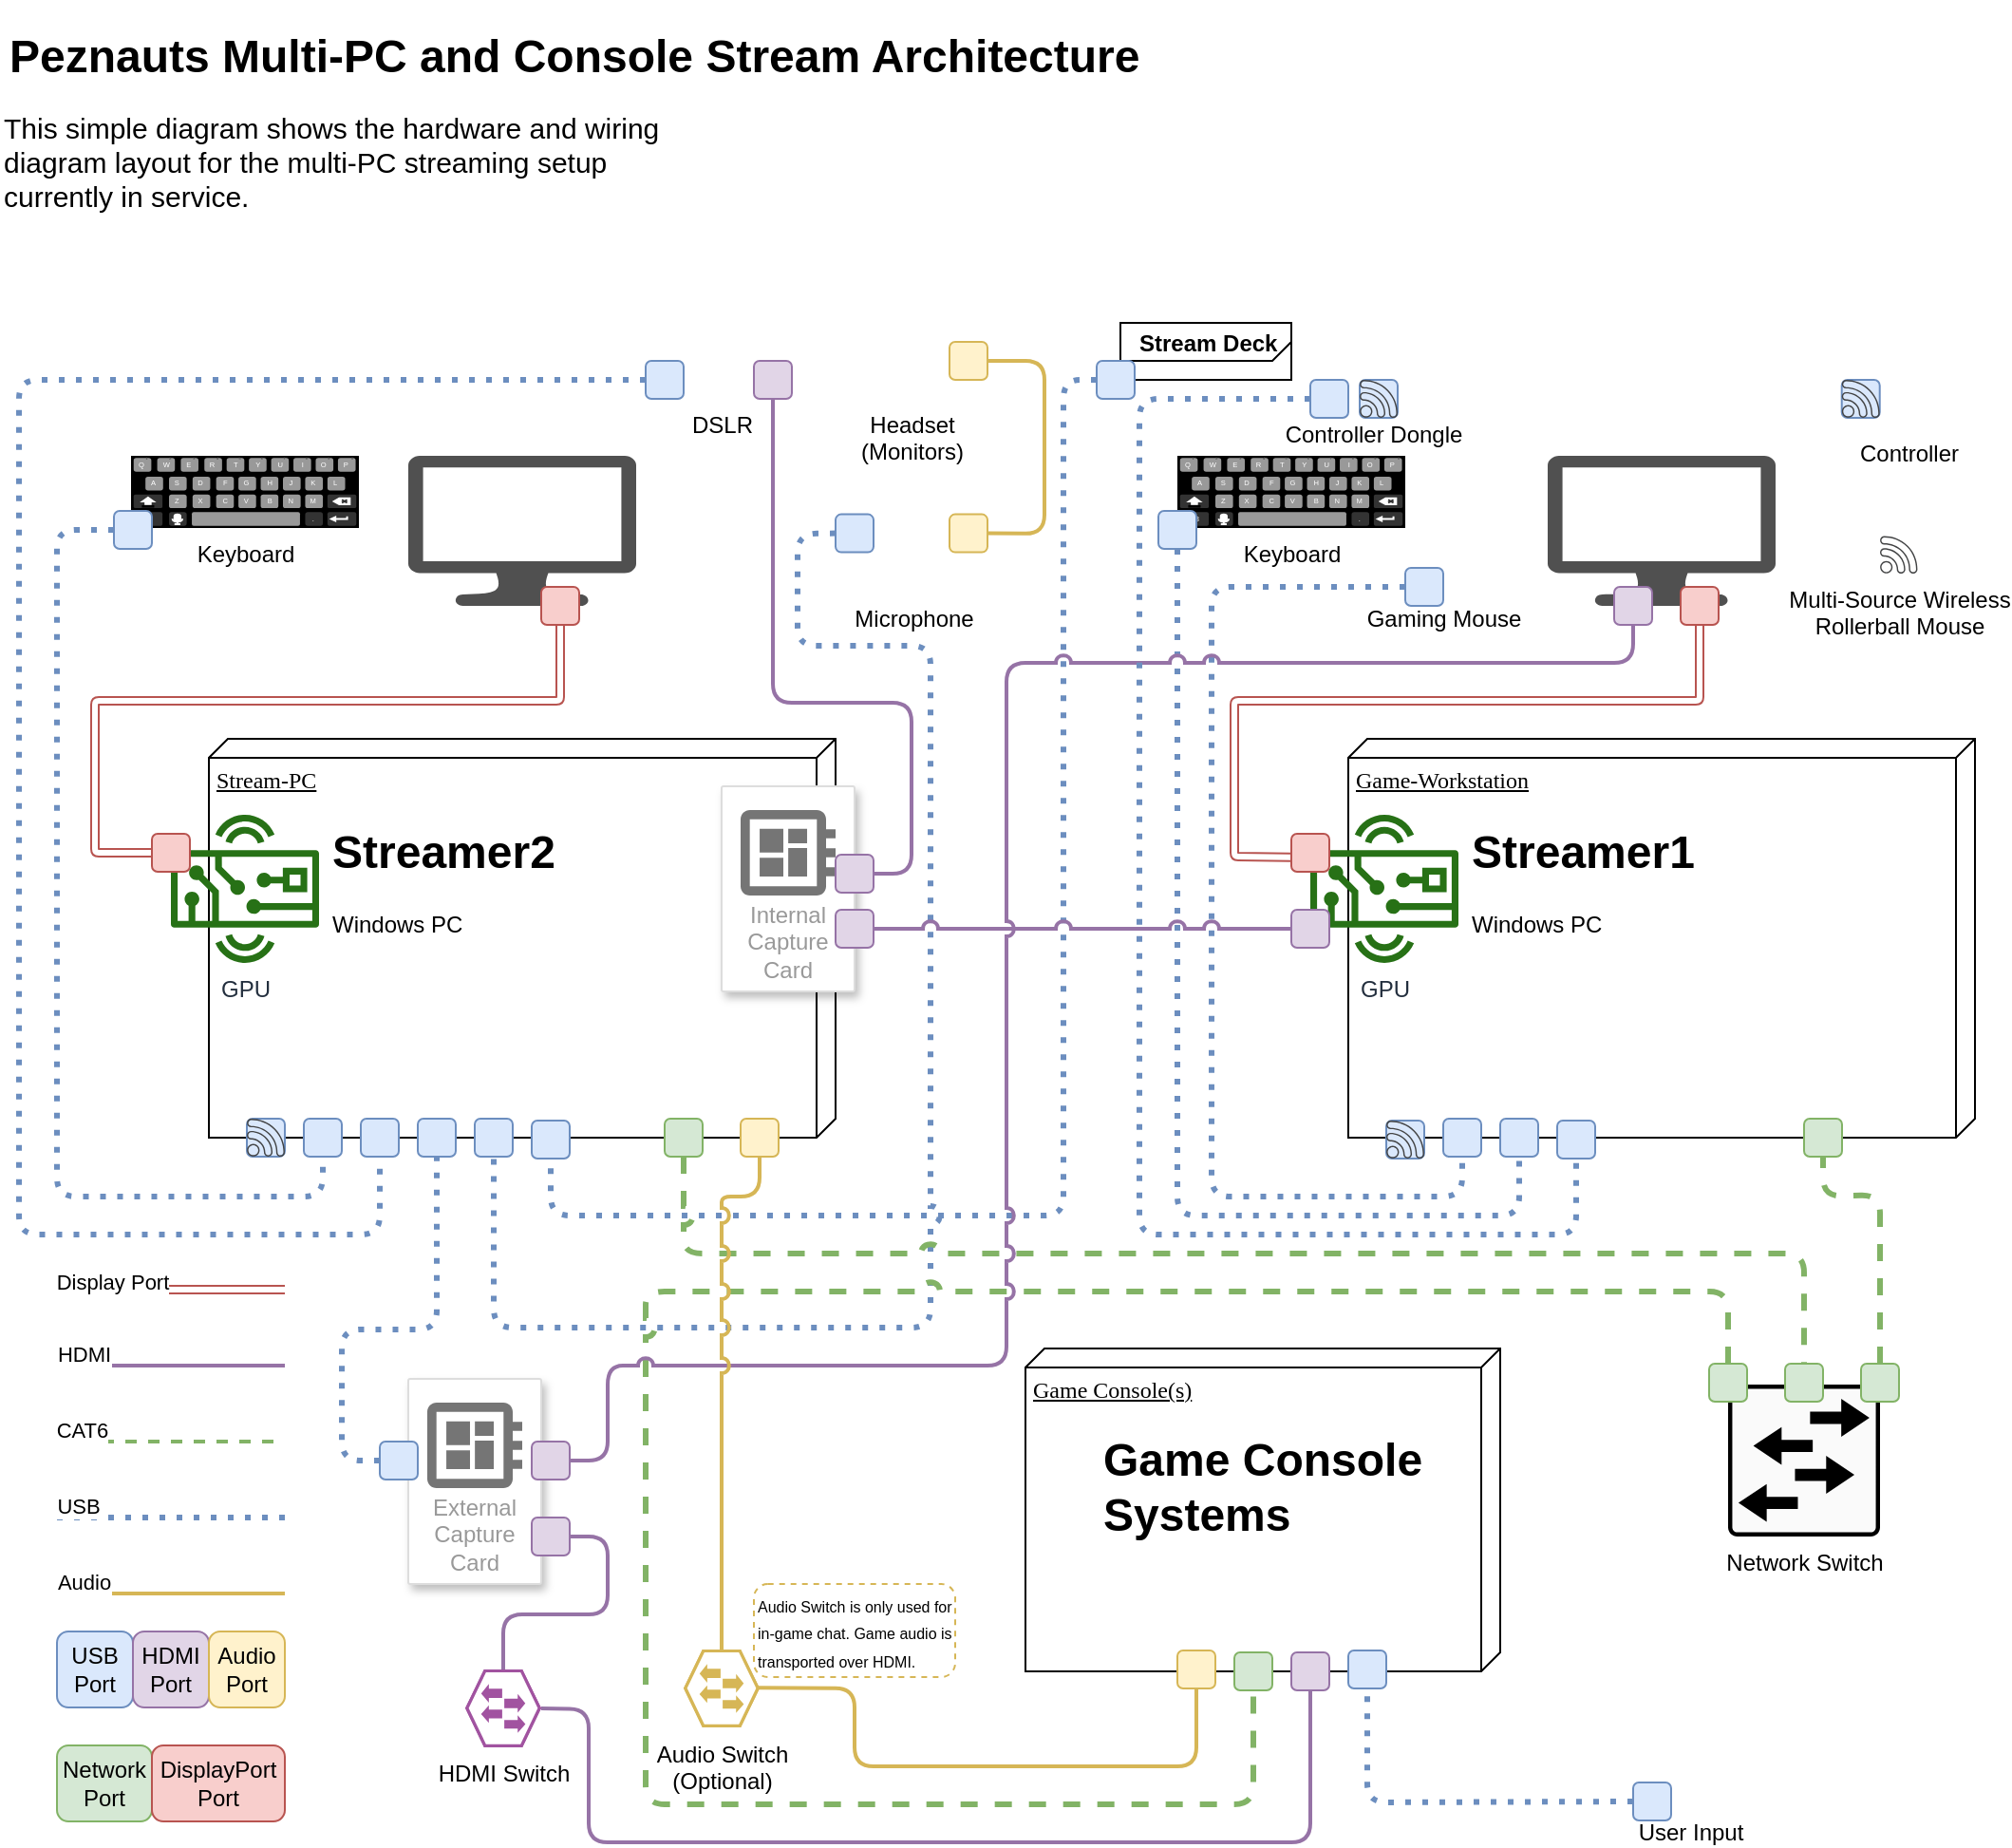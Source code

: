 <mxfile version="14.1.9" type="device"><diagram name="Page-1" id="5f0bae14-7c28-e335-631c-24af17079c00"><mxGraphModel dx="1470" dy="1755" grid="1" gridSize="10" guides="1" tooltips="1" connect="1" arrows="1" fold="1" page="1" pageScale="1" pageWidth="1100" pageHeight="850" background="#ffffff" math="0" shadow="0"><root><mxCell id="0"/><mxCell id="1" parent="0"/><mxCell id="zn5B9cgdxpb5rxQ1zbOc-20" value="Controller Dongle" style="shape=image;html=1;verticalAlign=top;verticalLabelPosition=bottom;labelBackgroundColor=#ffffff;imageAspect=0;aspect=fixed;image=https://cdn1.iconfinder.com/data/icons/computer-hardware-line-vol-1/52/65__usb__dongle__data__connector__receiver__wireless__flash-128.png" vertex="1" parent="1"><mxGeometry x="712.5" y="45" width="40" height="40" as="geometry"/></mxCell><mxCell id="zn5B9cgdxpb5rxQ1zbOc-14" value="" style="endArrow=none;dashed=1;html=1;strokeWidth=3;exitX=0;exitY=0.5;exitDx=0;exitDy=0;entryX=0.5;entryY=1;entryDx=0;entryDy=0;fillColor=#dae8fc;strokeColor=#6c8ebf;dashPattern=1 2;jumpStyle=arc;" edge="1" parent="1" source="zn5B9cgdxpb5rxQ1zbOc-12" target="zn5B9cgdxpb5rxQ1zbOc-13"><mxGeometry width="50" height="50" relative="1" as="geometry"><mxPoint x="220" y="649" as="sourcePoint"/><mxPoint x="250" y="489" as="targetPoint"/><Array as="points"><mxPoint x="570" y="70"/><mxPoint x="570" y="510"/><mxPoint x="300" y="510"/></Array></mxGeometry></mxCell><mxCell id="udWF-kmXkvJZrrBDOuRl-67" value="" style="endArrow=none;dashed=1;html=1;strokeWidth=3;fillColor=#dae8fc;strokeColor=#6c8ebf;dashPattern=1 2;exitX=0.5;exitY=1;exitDx=0;exitDy=0;entryX=0.5;entryY=1;entryDx=0;entryDy=0;" parent="1" source="udWF-kmXkvJZrrBDOuRl-58" target="udWF-kmXkvJZrrBDOuRl-63" edge="1"><mxGeometry width="50" height="50" relative="1" as="geometry"><mxPoint x="680" y="169" as="sourcePoint"/><mxPoint x="790" y="489" as="targetPoint"/><Array as="points"><mxPoint x="630" y="510"/><mxPoint x="810" y="510"/></Array></mxGeometry></mxCell><mxCell id="udWF-kmXkvJZrrBDOuRl-84" value="External Capture Card" style="strokeColor=#dddddd;shadow=1;strokeWidth=1;rounded=1;absoluteArcSize=1;arcSize=2;labelPosition=center;verticalLabelPosition=middle;align=center;verticalAlign=bottom;spacingLeft=0;fontColor=#999999;fontSize=12;whiteSpace=wrap;spacingBottom=2;" parent="1" vertex="1"><mxGeometry x="225" y="596" width="70" height="108" as="geometry"/></mxCell><mxCell id="udWF-kmXkvJZrrBDOuRl-85" value="" style="dashed=0;connectable=0;html=1;fillColor=#757575;strokeColor=none;shape=mxgraph.gcp2.circuit_board;part=1;" parent="udWF-kmXkvJZrrBDOuRl-84" vertex="1"><mxGeometry x="0.5" width="50" height="45" relative="1" as="geometry"><mxPoint x="-25" y="12.5" as="offset"/></mxGeometry></mxCell><mxCell id="udWF-kmXkvJZrrBDOuRl-82" value="User Input" style="shape=image;html=1;verticalAlign=top;verticalLabelPosition=bottom;labelBackgroundColor=#ffffff;imageAspect=0;aspect=fixed;image=https://cdn4.iconfinder.com/data/icons/top-search-7/128/_game_joystick_pad_controller_device_playstation-128.png;strokeColor=#FFFFFF;fillColor=#D6B656;" parent="1" vertex="1"><mxGeometry x="879" y="779.5" width="41" height="41" as="geometry"/></mxCell><mxCell id="udWF-kmXkvJZrrBDOuRl-65" value="" style="endArrow=none;dashed=1;html=1;strokeWidth=3;fillColor=#dae8fc;strokeColor=#6c8ebf;dashPattern=1 2;exitX=0;exitY=0.5;exitDx=0;exitDy=0;entryX=0.5;entryY=1;entryDx=0;entryDy=0;" parent="1" source="udWF-kmXkvJZrrBDOuRl-59" target="udWF-kmXkvJZrrBDOuRl-64" edge="1"><mxGeometry width="50" height="50" relative="1" as="geometry"><mxPoint x="648" y="140" as="sourcePoint"/><mxPoint x="790" y="501" as="targetPoint"/><Array as="points"><mxPoint x="648" y="179"/><mxPoint x="648" y="500"/><mxPoint x="780" y="500"/></Array></mxGeometry></mxCell><mxCell id="ei8tHevfdLbRv2VNK5B5-10" value="" style="endArrow=none;dashed=1;html=1;strokeWidth=3;exitX=0;exitY=0.5;exitDx=0;exitDy=0;entryX=0.5;entryY=1;entryDx=0;entryDy=0;jumpStyle=arc;fillColor=#dae8fc;strokeColor=#6c8ebf;dashPattern=1 2;" parent="1" source="ei8tHevfdLbRv2VNK5B5-11" target="ei8tHevfdLbRv2VNK5B5-13" edge="1"><mxGeometry width="50" height="50" relative="1" as="geometry"><mxPoint x="420" y="649" as="sourcePoint"/><mxPoint x="280" y="709" as="targetPoint"/><Array as="points"><mxPoint x="430" y="151"/><mxPoint x="430" y="210"/><mxPoint x="500" y="210"/><mxPoint x="500" y="569"/><mxPoint x="270" y="569"/></Array></mxGeometry></mxCell><mxCell id="ei8tHevfdLbRv2VNK5B5-70" value="" style="endArrow=none;dashed=1;html=1;strokeWidth=3;entryX=0.5;entryY=1;entryDx=0;entryDy=0;exitX=0.5;exitY=0;exitDx=0;exitDy=0;fillColor=#d5e8d4;strokeColor=#82b366;jumpStyle=arc;" parent="1" source="ei8tHevfdLbRv2VNK5B5-71" target="ei8tHevfdLbRv2VNK5B5-69" edge="1"><mxGeometry width="50" height="50" relative="1" as="geometry"><mxPoint x="810" y="579" as="sourcePoint"/><mxPoint x="320" y="709" as="targetPoint"/><Array as="points"><mxPoint x="920" y="550"/><mxPoint x="350" y="550"/><mxPoint x="350" y="820"/><mxPoint x="670" y="820"/></Array></mxGeometry></mxCell><mxCell id="ei8tHevfdLbRv2VNK5B5-67" value="" style="endArrow=none;dashed=1;html=1;strokeWidth=3;exitX=0.5;exitY=1;exitDx=0;exitDy=0;jumpStyle=arc;entryX=0.5;entryY=0;entryDx=0;entryDy=0;fillColor=#d5e8d4;strokeColor=#82b366;" parent="1" source="ei8tHevfdLbRv2VNK5B5-66" target="ei8tHevfdLbRv2VNK5B5-68" edge="1"><mxGeometry width="50" height="50" relative="1" as="geometry"><mxPoint x="420" y="549" as="sourcePoint"/><mxPoint x="470" y="499" as="targetPoint"/><Array as="points"><mxPoint x="370" y="530"/><mxPoint x="960" y="530"/></Array></mxGeometry></mxCell><mxCell id="39150e848f15840c-1" value="Stream-PC" style="verticalAlign=top;align=left;spacingTop=8;spacingLeft=2;spacingRight=12;shape=cube;size=10;direction=south;fontStyle=4;html=1;rounded=0;shadow=0;comic=0;labelBackgroundColor=none;strokeWidth=1;fontFamily=Verdana;fontSize=12" parent="1" vertex="1"><mxGeometry x="120" y="259" width="330" height="210" as="geometry"/></mxCell><mxCell id="39150e848f15840c-2" value="Game-Workstation" style="verticalAlign=top;align=left;spacingTop=8;spacingLeft=2;spacingRight=12;shape=cube;size=10;direction=south;fontStyle=4;html=1;rounded=0;shadow=0;comic=0;labelBackgroundColor=none;strokeWidth=1;fontFamily=Verdana;fontSize=12" parent="1" vertex="1"><mxGeometry x="720" y="259" width="330" height="210" as="geometry"/></mxCell><mxCell id="39150e848f15840c-3" value="Game Console(s)" style="verticalAlign=top;align=left;spacingTop=8;spacingLeft=2;spacingRight=12;shape=cube;size=10;direction=south;fontStyle=4;html=1;rounded=0;shadow=0;comic=0;labelBackgroundColor=none;strokeWidth=1;fontFamily=Verdana;fontSize=12" parent="1" vertex="1"><mxGeometry x="550" y="580" width="250" height="170" as="geometry"/></mxCell><mxCell id="ei8tHevfdLbRv2VNK5B5-1" value="" style="endArrow=none;html=1;fillColor=#e1d5e7;strokeColor=#9673a6;strokeWidth=2;" parent="1" edge="1"><mxGeometry width="50" height="50" relative="1" as="geometry"><mxPoint x="40" y="589" as="sourcePoint"/><mxPoint x="160" y="589" as="targetPoint"/></mxGeometry></mxCell><mxCell id="ei8tHevfdLbRv2VNK5B5-6" value="HDMI" style="edgeLabel;html=1;align=center;verticalAlign=middle;resizable=0;points=[];" parent="ei8tHevfdLbRv2VNK5B5-1" vertex="1" connectable="0"><mxGeometry x="-0.672" y="4" relative="1" as="geometry"><mxPoint x="-6" y="-2" as="offset"/></mxGeometry></mxCell><mxCell id="ei8tHevfdLbRv2VNK5B5-4" value="" style="endArrow=none;dashed=1;html=1;dashPattern=1 2;strokeWidth=3;fillColor=#dae8fc;strokeColor=#6c8ebf;" parent="1" edge="1"><mxGeometry width="50" height="50" relative="1" as="geometry"><mxPoint x="40" y="669" as="sourcePoint"/><mxPoint x="160" y="669" as="targetPoint"/></mxGeometry></mxCell><mxCell id="ei8tHevfdLbRv2VNK5B5-8" value="USB" style="edgeLabel;html=1;align=center;verticalAlign=middle;resizable=0;points=[];" parent="ei8tHevfdLbRv2VNK5B5-4" vertex="1" connectable="0"><mxGeometry x="-0.756" y="2" relative="1" as="geometry"><mxPoint x="-4" y="-4" as="offset"/></mxGeometry></mxCell><mxCell id="ei8tHevfdLbRv2VNK5B5-5" value="" style="endArrow=none;dashed=1;html=1;strokeWidth=2;fillColor=#d5e8d4;strokeColor=#82b366;" parent="1" edge="1"><mxGeometry width="50" height="50" relative="1" as="geometry"><mxPoint x="40" y="629" as="sourcePoint"/><mxPoint x="160" y="629" as="targetPoint"/></mxGeometry></mxCell><mxCell id="ei8tHevfdLbRv2VNK5B5-7" value="CAT6" style="edgeLabel;html=1;align=center;verticalAlign=middle;resizable=0;points=[];" parent="ei8tHevfdLbRv2VNK5B5-5" vertex="1" connectable="0"><mxGeometry x="-0.622" y="4" relative="1" as="geometry"><mxPoint x="-10" y="-2" as="offset"/></mxGeometry></mxCell><mxCell id="ei8tHevfdLbRv2VNK5B5-12" value="USB Port" style="rounded=1;whiteSpace=wrap;html=1;fillColor=#dae8fc;strokeColor=#6c8ebf;" parent="1" vertex="1"><mxGeometry x="40" y="729" width="40" height="40" as="geometry"/></mxCell><mxCell id="ei8tHevfdLbRv2VNK5B5-14" value="HDMI Port" style="rounded=1;whiteSpace=wrap;html=1;fillColor=#e1d5e7;strokeColor=#9673a6;" parent="1" vertex="1"><mxGeometry x="80" y="729" width="40" height="40" as="geometry"/></mxCell><mxCell id="ei8tHevfdLbRv2VNK5B5-15" value="" style="rounded=1;whiteSpace=wrap;html=1;fillColor=#e1d5e7;strokeColor=#9673a6;" parent="1" vertex="1"><mxGeometry x="690" y="740" width="20" height="20" as="geometry"/></mxCell><mxCell id="ei8tHevfdLbRv2VNK5B5-21" value="" style="endArrow=none;dashed=1;html=1;strokeWidth=3;exitX=0;exitY=0.5;exitDx=0;exitDy=0;entryX=0.5;entryY=1;entryDx=0;entryDy=0;fillColor=#dae8fc;strokeColor=#6c8ebf;dashPattern=1 2;" parent="1" source="ei8tHevfdLbRv2VNK5B5-19" target="ei8tHevfdLbRv2VNK5B5-22" edge="1"><mxGeometry width="50" height="50" relative="1" as="geometry"><mxPoint x="520" y="519" as="sourcePoint"/><mxPoint x="570" y="469" as="targetPoint"/><Array as="points"><mxPoint x="190" y="639"/><mxPoint x="190" y="570"/><mxPoint x="240" y="570"/></Array></mxGeometry></mxCell><mxCell id="ei8tHevfdLbRv2VNK5B5-22" value="" style="rounded=1;whiteSpace=wrap;html=1;fillColor=#dae8fc;strokeColor=#6c8ebf;" parent="1" vertex="1"><mxGeometry x="230" y="459" width="20" height="20" as="geometry"/></mxCell><mxCell id="ei8tHevfdLbRv2VNK5B5-24" value="Internal Capture Card" style="strokeColor=#dddddd;shadow=1;strokeWidth=1;rounded=1;absoluteArcSize=1;arcSize=2;labelPosition=center;verticalLabelPosition=middle;align=center;verticalAlign=bottom;spacingLeft=0;fontColor=#999999;fontSize=12;whiteSpace=wrap;spacingBottom=2;" parent="1" vertex="1"><mxGeometry x="390" y="284" width="70" height="108" as="geometry"/></mxCell><mxCell id="ei8tHevfdLbRv2VNK5B5-25" value="" style="dashed=0;connectable=0;html=1;fillColor=#757575;strokeColor=none;shape=mxgraph.gcp2.circuit_board;part=1;" parent="ei8tHevfdLbRv2VNK5B5-24" vertex="1"><mxGeometry x="0.5" width="50" height="45" relative="1" as="geometry"><mxPoint x="-25" y="12.5" as="offset"/></mxGeometry></mxCell><mxCell id="ei8tHevfdLbRv2VNK5B5-26" value="GPU" style="outlineConnect=0;fontColor=#232F3E;gradientColor=none;fillColor=#277116;strokeColor=none;dashed=0;verticalLabelPosition=bottom;verticalAlign=top;align=center;html=1;fontSize=12;fontStyle=0;aspect=fixed;pointerEvents=1;shape=mxgraph.aws4.hardware_board;" parent="1" vertex="1"><mxGeometry x="700" y="299" width="78" height="78" as="geometry"/></mxCell><mxCell id="ei8tHevfdLbRv2VNK5B5-27" value="" style="pointerEvents=1;shadow=0;dashed=0;html=1;strokeColor=none;fillColor=#505050;labelPosition=center;verticalLabelPosition=bottom;verticalAlign=top;outlineConnect=0;align=center;shape=mxgraph.office.devices.lcd_monitor;" parent="1" vertex="1"><mxGeometry x="825" y="110" width="120" height="79" as="geometry"/></mxCell><mxCell id="ei8tHevfdLbRv2VNK5B5-28" value="" style="pointerEvents=1;shadow=0;dashed=0;html=1;strokeColor=none;fillColor=#505050;labelPosition=center;verticalLabelPosition=bottom;verticalAlign=top;outlineConnect=0;align=center;shape=mxgraph.office.devices.lcd_monitor;" parent="1" vertex="1"><mxGeometry x="225" y="110" width="120" height="79" as="geometry"/></mxCell><mxCell id="ei8tHevfdLbRv2VNK5B5-29" value="" style="shape=link;html=1;fillColor=#f8cecc;strokeColor=#b85450;" parent="1" edge="1"><mxGeometry width="100" relative="1" as="geometry"><mxPoint x="40" y="549" as="sourcePoint"/><mxPoint x="160" y="549" as="targetPoint"/></mxGeometry></mxCell><mxCell id="ei8tHevfdLbRv2VNK5B5-30" value="Display Port" style="edgeLabel;html=1;align=center;verticalAlign=middle;resizable=0;points=[];" parent="ei8tHevfdLbRv2VNK5B5-29" vertex="1" connectable="0"><mxGeometry x="-0.727" y="-3" relative="1" as="geometry"><mxPoint x="12" y="-7" as="offset"/></mxGeometry></mxCell><mxCell id="ei8tHevfdLbRv2VNK5B5-31" value="" style="endArrow=none;html=1;entryX=0;entryY=0.5;entryDx=0;entryDy=0;exitX=1;exitY=0.5;exitDx=0;exitDy=0;fillColor=#e1d5e7;strokeColor=#9673a6;strokeWidth=2;jumpStyle=arc;" parent="1" source="udWF-kmXkvJZrrBDOuRl-5" target="udWF-kmXkvJZrrBDOuRl-2" edge="1"><mxGeometry width="50" height="50" relative="1" as="geometry"><mxPoint x="580" y="399" as="sourcePoint"/><mxPoint x="680" y="389" as="targetPoint"/></mxGeometry></mxCell><mxCell id="ei8tHevfdLbRv2VNK5B5-32" value="" style="shape=link;html=1;entryX=-0.017;entryY=0.617;entryDx=0;entryDy=0;entryPerimeter=0;exitX=0.5;exitY=1;exitDx=0;exitDy=0;fillColor=#f8cecc;strokeColor=#b85450;" parent="1" source="udWF-kmXkvJZrrBDOuRl-8" target="udWF-kmXkvJZrrBDOuRl-3" edge="1"><mxGeometry width="100" relative="1" as="geometry"><mxPoint x="640" y="149" as="sourcePoint"/><mxPoint x="660" y="338" as="targetPoint"/><Array as="points"><mxPoint x="905" y="239"/><mxPoint x="660" y="239"/><mxPoint x="660" y="321"/></Array></mxGeometry></mxCell><mxCell id="ei8tHevfdLbRv2VNK5B5-39" value="GPU" style="outlineConnect=0;fontColor=#232F3E;gradientColor=none;fillColor=#277116;strokeColor=none;dashed=0;verticalLabelPosition=bottom;verticalAlign=top;align=center;html=1;fontSize=12;fontStyle=0;aspect=fixed;pointerEvents=1;shape=mxgraph.aws4.hardware_board;" parent="1" vertex="1"><mxGeometry x="100" y="299" width="78" height="78" as="geometry"/></mxCell><mxCell id="ei8tHevfdLbRv2VNK5B5-40" value="" style="shape=link;html=1;entryX=0;entryY=0.5;entryDx=0;entryDy=0;exitX=0.5;exitY=1;exitDx=0;exitDy=0;fillColor=#f8cecc;strokeColor=#b85450;" parent="1" source="udWF-kmXkvJZrrBDOuRl-7" target="udWF-kmXkvJZrrBDOuRl-6" edge="1"><mxGeometry width="100" relative="1" as="geometry"><mxPoint x="10" y="299" as="sourcePoint"/><mxPoint x="50" y="409" as="targetPoint"/><Array as="points"><mxPoint x="305" y="239"/><mxPoint x="60" y="239"/><mxPoint x="60" y="319"/></Array></mxGeometry></mxCell><mxCell id="ei8tHevfdLbRv2VNK5B5-13" value="" style="rounded=1;whiteSpace=wrap;html=1;fillColor=#dae8fc;strokeColor=#6c8ebf;" parent="1" vertex="1"><mxGeometry x="260" y="459" width="20" height="20" as="geometry"/></mxCell><mxCell id="ei8tHevfdLbRv2VNK5B5-56" value="" style="endArrow=none;html=1;fillColor=#fff2cc;strokeColor=#d6b656;strokeWidth=2;" parent="1" edge="1"><mxGeometry width="50" height="50" relative="1" as="geometry"><mxPoint x="40" y="709" as="sourcePoint"/><mxPoint x="160" y="709" as="targetPoint"/></mxGeometry></mxCell><mxCell id="ei8tHevfdLbRv2VNK5B5-57" value="Audio" style="edgeLabel;html=1;align=center;verticalAlign=middle;resizable=0;points=[];" parent="ei8tHevfdLbRv2VNK5B5-56" vertex="1" connectable="0"><mxGeometry x="-0.672" y="4" relative="1" as="geometry"><mxPoint x="-6" y="-2" as="offset"/></mxGeometry></mxCell><mxCell id="ei8tHevfdLbRv2VNK5B5-58" value="" style="endArrow=none;html=1;fillColor=#fff2cc;strokeColor=#d6b656;exitX=1;exitY=0.5;exitDx=0;exitDy=0;strokeWidth=2;entryX=1;entryY=0.5;entryDx=0;entryDy=0;" parent="1" source="ei8tHevfdLbRv2VNK5B5-63" target="ei8tHevfdLbRv2VNK5B5-62" edge="1"><mxGeometry width="50" height="50" relative="1" as="geometry"><mxPoint x="388" y="231.62" as="sourcePoint"/><mxPoint x="590" y="160" as="targetPoint"/><Array as="points"><mxPoint x="560" y="151"/><mxPoint x="560" y="60"/></Array></mxGeometry></mxCell><mxCell id="ei8tHevfdLbRv2VNK5B5-64" value="Audio Port" style="rounded=1;whiteSpace=wrap;html=1;fillColor=#fff2cc;strokeColor=#d6b656;" parent="1" vertex="1"><mxGeometry x="120" y="729" width="40" height="40" as="geometry"/></mxCell><mxCell id="ei8tHevfdLbRv2VNK5B5-65" value="Network Port" style="rounded=1;whiteSpace=wrap;html=1;fillColor=#d5e8d4;strokeColor=#82b366;" parent="1" vertex="1"><mxGeometry x="40" y="789" width="50" height="40" as="geometry"/></mxCell><mxCell id="ei8tHevfdLbRv2VNK5B5-66" value="" style="rounded=1;whiteSpace=wrap;html=1;fillColor=#d5e8d4;strokeColor=#82b366;" parent="1" vertex="1"><mxGeometry x="360" y="459" width="20" height="20" as="geometry"/></mxCell><mxCell id="ei8tHevfdLbRv2VNK5B5-69" value="" style="rounded=1;whiteSpace=wrap;html=1;fillColor=#d5e8d4;strokeColor=#82b366;" parent="1" vertex="1"><mxGeometry x="660" y="740" width="20" height="20" as="geometry"/></mxCell><mxCell id="ei8tHevfdLbRv2VNK5B5-72" value="" style="rounded=1;whiteSpace=wrap;html=1;fillColor=#d5e8d4;strokeColor=#82b366;" parent="1" vertex="1"><mxGeometry x="960" y="459" width="20" height="20" as="geometry"/></mxCell><mxCell id="udWF-kmXkvJZrrBDOuRl-2" value="" style="rounded=1;whiteSpace=wrap;html=1;fillColor=#e1d5e7;strokeColor=#9673a6;" parent="1" vertex="1"><mxGeometry x="690" y="349" width="20" height="20" as="geometry"/></mxCell><mxCell id="udWF-kmXkvJZrrBDOuRl-3" value="" style="rounded=1;whiteSpace=wrap;html=1;fillColor=#f8cecc;strokeColor=#b85450;" parent="1" vertex="1"><mxGeometry x="690" y="309" width="20" height="20" as="geometry"/></mxCell><mxCell id="udWF-kmXkvJZrrBDOuRl-4" value="DisplayPort Port" style="rounded=1;whiteSpace=wrap;html=1;fillColor=#f8cecc;strokeColor=#b85450;" parent="1" vertex="1"><mxGeometry x="90" y="789" width="70" height="40" as="geometry"/></mxCell><mxCell id="udWF-kmXkvJZrrBDOuRl-5" value="" style="rounded=1;whiteSpace=wrap;html=1;fillColor=#e1d5e7;strokeColor=#9673a6;" parent="1" vertex="1"><mxGeometry x="450" y="349" width="20" height="20" as="geometry"/></mxCell><mxCell id="udWF-kmXkvJZrrBDOuRl-6" value="" style="rounded=1;whiteSpace=wrap;html=1;fillColor=#f8cecc;strokeColor=#b85450;" parent="1" vertex="1"><mxGeometry x="90" y="309" width="20" height="20" as="geometry"/></mxCell><mxCell id="udWF-kmXkvJZrrBDOuRl-7" value="" style="rounded=1;whiteSpace=wrap;html=1;fillColor=#f8cecc;strokeColor=#b85450;" parent="1" vertex="1"><mxGeometry x="295" y="179" width="20" height="20" as="geometry"/></mxCell><mxCell id="udWF-kmXkvJZrrBDOuRl-8" value="" style="rounded=1;whiteSpace=wrap;html=1;fillColor=#f8cecc;strokeColor=#b85450;" parent="1" vertex="1"><mxGeometry x="895" y="179" width="20" height="20" as="geometry"/></mxCell><mxCell id="udWF-kmXkvJZrrBDOuRl-9" value="" style="rounded=1;whiteSpace=wrap;html=1;fillColor=#e1d5e7;strokeColor=#9673a6;" parent="1" vertex="1"><mxGeometry x="860" y="179" width="20" height="20" as="geometry"/></mxCell><mxCell id="udWF-kmXkvJZrrBDOuRl-10" value="" style="endArrow=none;dashed=1;html=1;strokeWidth=3;entryX=0.5;entryY=1;entryDx=0;entryDy=0;exitX=0.5;exitY=0;exitDx=0;exitDy=0;fillColor=#d5e8d4;strokeColor=#82b366;" parent="1" source="ei8tHevfdLbRv2VNK5B5-74" target="ei8tHevfdLbRv2VNK5B5-72" edge="1"><mxGeometry width="50" height="50" relative="1" as="geometry"><mxPoint x="930" y="549" as="sourcePoint"/><mxPoint x="759.0" y="479" as="targetPoint"/><Array as="points"><mxPoint x="1000" y="499"/><mxPoint x="970" y="500"/></Array></mxGeometry></mxCell><mxCell id="udWF-kmXkvJZrrBDOuRl-16" value="&lt;h1&gt;Game Console Systems&lt;/h1&gt;" style="text;html=1;strokeColor=none;fillColor=none;align=left;verticalAlign=middle;whiteSpace=wrap;rounded=0;" parent="1" vertex="1"><mxGeometry x="588.75" y="610" width="172.5" height="85" as="geometry"/></mxCell><mxCell id="udWF-kmXkvJZrrBDOuRl-17" value="&lt;h1&gt;Streamer1&lt;/h1&gt;&lt;div&gt;Windows PC&lt;/div&gt;&lt;p&gt;&lt;/p&gt;" style="text;html=1;strokeColor=none;fillColor=none;spacing=5;spacingTop=-20;whiteSpace=wrap;overflow=hidden;rounded=0;" parent="1" vertex="1"><mxGeometry x="780" y="299" width="250" height="130" as="geometry"/></mxCell><mxCell id="udWF-kmXkvJZrrBDOuRl-18" value="&lt;h1&gt;Streamer2&lt;/h1&gt;&lt;div&gt;Windows PC&lt;/div&gt;&lt;p&gt;&lt;/p&gt;" style="text;html=1;strokeColor=none;fillColor=none;spacing=5;spacingTop=-20;whiteSpace=wrap;overflow=hidden;rounded=0;" parent="1" vertex="1"><mxGeometry x="180" y="299" width="250" height="130" as="geometry"/></mxCell><mxCell id="udWF-kmXkvJZrrBDOuRl-22" value="" style="endArrow=none;html=1;exitX=1;exitY=0.5;exitDx=0;exitDy=0;jumpStyle=arc;entryX=0.5;entryY=1;entryDx=0;entryDy=0;fillColor=#e1d5e7;strokeColor=#9673a6;strokeWidth=2;" parent="1" source="ei8tHevfdLbRv2VNK5B5-16" edge="1"><mxGeometry width="50" height="50" relative="1" as="geometry"><mxPoint x="320" y="629" as="sourcePoint"/><mxPoint x="870" y="199" as="targetPoint"/><Array as="points"><mxPoint x="330" y="639"/><mxPoint x="330" y="589"/><mxPoint x="540" y="589"/><mxPoint x="540" y="219"/><mxPoint x="870" y="219"/></Array></mxGeometry></mxCell><mxCell id="udWF-kmXkvJZrrBDOuRl-23" value="" style="endArrow=none;html=1;entryX=0.5;entryY=1;entryDx=0;entryDy=0;fillColor=#e1d5e7;strokeColor=#9673a6;strokeWidth=2;exitX=1;exitY=0.5;exitDx=0;exitDy=0;exitPerimeter=0;" parent="1" source="udWF-kmXkvJZrrBDOuRl-26" target="ei8tHevfdLbRv2VNK5B5-15" edge="1"><mxGeometry width="50" height="50" relative="1" as="geometry"><mxPoint x="300" y="870" as="sourcePoint"/><mxPoint x="550" y="789" as="targetPoint"/><Array as="points"><mxPoint x="320" y="770"/><mxPoint x="320" y="840"/><mxPoint x="700" y="840"/></Array></mxGeometry></mxCell><mxCell id="udWF-kmXkvJZrrBDOuRl-26" value="HDMI Switch" style="verticalLabelPosition=bottom;html=1;fillColor=#A153A0;strokeColor=#ffffff;verticalAlign=top;align=center;points=[[0,0.5,0],[0.125,0.25,0],[0.25,0,0],[0.5,0,0],[0.75,0,0],[0.875,0.25,0],[1,0.5,0],[0.875,0.75,0],[0.75,1,0],[0.5,1,0],[0.125,0.75,0]];pointerEvents=1;shape=mxgraph.cisco_safe.compositeIcon;bgIcon=mxgraph.cisco_safe.design.blank_device;resIcon=mxgraph.cisco_safe.design.access_switch_2;" parent="1" vertex="1"><mxGeometry x="255" y="749" width="40" height="41" as="geometry"/></mxCell><mxCell id="udWF-kmXkvJZrrBDOuRl-28" value="" style="endArrow=none;html=1;entryX=1;entryY=0.5;entryDx=0;entryDy=0;fillColor=#e1d5e7;strokeColor=#9673a6;strokeWidth=2;exitX=0.5;exitY=0;exitDx=0;exitDy=0;exitPerimeter=0;" parent="1" source="udWF-kmXkvJZrrBDOuRl-26" target="ei8tHevfdLbRv2VNK5B5-41" edge="1"><mxGeometry width="50" height="50" relative="1" as="geometry"><mxPoint x="285" y="800" as="sourcePoint"/><mxPoint x="560" y="799" as="targetPoint"/><Array as="points"><mxPoint x="275" y="720"/><mxPoint x="330" y="720"/><mxPoint x="330" y="679"/></Array></mxGeometry></mxCell><mxCell id="ei8tHevfdLbRv2VNK5B5-16" value="" style="rounded=1;whiteSpace=wrap;html=1;fillColor=#e1d5e7;strokeColor=#9673a6;" parent="1" vertex="1"><mxGeometry x="290" y="629" width="20" height="20" as="geometry"/></mxCell><mxCell id="ei8tHevfdLbRv2VNK5B5-19" value="" style="rounded=1;whiteSpace=wrap;html=1;fillColor=#dae8fc;strokeColor=#6c8ebf;" parent="1" vertex="1"><mxGeometry x="210" y="629" width="20" height="20" as="geometry"/></mxCell><mxCell id="udWF-kmXkvJZrrBDOuRl-39" value="" style="rounded=1;whiteSpace=wrap;html=1;fillColor=#dae8fc;strokeColor=#6c8ebf;" parent="1" vertex="1"><mxGeometry x="870" y="808.5" width="20" height="20" as="geometry"/></mxCell><mxCell id="udWF-kmXkvJZrrBDOuRl-40" value="" style="rounded=1;whiteSpace=wrap;html=1;fillColor=#fff2cc;strokeColor=#d6b656;" parent="1" vertex="1"><mxGeometry x="400" y="459" width="20" height="20" as="geometry"/></mxCell><mxCell id="udWF-kmXkvJZrrBDOuRl-41" value="" style="rounded=1;whiteSpace=wrap;html=1;fillColor=#dae8fc;strokeColor=#6c8ebf;" parent="1" vertex="1"><mxGeometry x="720" y="739" width="20" height="20" as="geometry"/></mxCell><mxCell id="udWF-kmXkvJZrrBDOuRl-42" value="" style="endArrow=none;dashed=1;html=1;strokeWidth=3;exitX=0;exitY=0.5;exitDx=0;exitDy=0;entryX=0.5;entryY=1;entryDx=0;entryDy=0;fillColor=#dae8fc;strokeColor=#6c8ebf;dashPattern=1 2;" parent="1" source="udWF-kmXkvJZrrBDOuRl-39" target="udWF-kmXkvJZrrBDOuRl-41" edge="1"><mxGeometry width="50" height="50" relative="1" as="geometry"><mxPoint x="280" y="619" as="sourcePoint"/><mxPoint x="320" y="469" as="targetPoint"/><Array as="points"><mxPoint x="730" y="819"/></Array></mxGeometry></mxCell><mxCell id="udWF-kmXkvJZrrBDOuRl-43" value="" style="rounded=1;whiteSpace=wrap;html=1;fillColor=#fff2cc;strokeColor=#d6b656;" parent="1" vertex="1"><mxGeometry x="630" y="739" width="20" height="20" as="geometry"/></mxCell><mxCell id="udWF-kmXkvJZrrBDOuRl-44" value="" style="endArrow=none;html=1;fillColor=#fff2cc;strokeColor=#d6b656;exitX=0.5;exitY=1;exitDx=0;exitDy=0;strokeWidth=2;entryX=0.5;entryY=0;entryDx=0;entryDy=0;jumpStyle=arc;entryPerimeter=0;" parent="1" source="udWF-kmXkvJZrrBDOuRl-40" target="udWF-kmXkvJZrrBDOuRl-80" edge="1"><mxGeometry width="50" height="50" relative="1" as="geometry"><mxPoint x="558" y="118.38" as="sourcePoint"/><mxPoint x="430" y="620" as="targetPoint"/><Array as="points"><mxPoint x="410" y="500"/><mxPoint x="390" y="500"/></Array></mxGeometry></mxCell><mxCell id="udWF-kmXkvJZrrBDOuRl-45" value="" style="group" parent="1" vertex="1" connectable="0"><mxGeometry x="10" y="-120" width="620" height="120" as="geometry"/></mxCell><mxCell id="udWF-kmXkvJZrrBDOuRl-33" value="&lt;p style=&quot;line-height: 40%&quot;&gt;&lt;/p&gt;&lt;h1&gt;&lt;span&gt;Peznauts Multi-PC and Console Stream Architecture&amp;nbsp;&lt;/span&gt;&lt;/h1&gt;&lt;h1&gt;&lt;br&gt;&lt;/h1&gt;&lt;p&gt;&lt;/p&gt;" style="text;html=1;strokeColor=none;fillColor=none;spacing=5;spacingTop=-20;whiteSpace=wrap;overflow=hidden;rounded=0;" parent="udWF-kmXkvJZrrBDOuRl-45" vertex="1"><mxGeometry width="620" height="40" as="geometry"/></mxCell><mxCell id="udWF-kmXkvJZrrBDOuRl-35" value="&lt;h1 style=&quot;font-size: 15px&quot;&gt;&lt;span style=&quot;font-weight: normal&quot;&gt;This simple diagram shows the hardware and wiring diagram layout for the multi-PC streaming setup currently&amp;nbsp;in service.&lt;/span&gt;&lt;/h1&gt;" style="text;html=1;strokeColor=none;fillColor=none;align=left;verticalAlign=middle;whiteSpace=wrap;rounded=0;" parent="udWF-kmXkvJZrrBDOuRl-45" vertex="1"><mxGeometry y="30" width="350" height="90" as="geometry"/></mxCell><mxCell id="udWF-kmXkvJZrrBDOuRl-47" value="" style="group" parent="1" vertex="1" connectable="0"><mxGeometry x="450" y="120" width="80" height="61.62" as="geometry"/></mxCell><mxCell id="ei8tHevfdLbRv2VNK5B5-46" value="Microphone" style="shape=image;html=1;verticalAlign=top;verticalLabelPosition=bottom;labelBackgroundColor=#ffffff;imageAspect=0;aspect=fixed;image=https://cdn4.iconfinder.com/data/icons/basic-ui-2-line/32/microphone-mic-speak-voice-recorder-128.png" parent="udWF-kmXkvJZrrBDOuRl-47" vertex="1"><mxGeometry x="10" width="61.62" height="61.62" as="geometry"/></mxCell><mxCell id="ei8tHevfdLbRv2VNK5B5-63" value="" style="rounded=1;whiteSpace=wrap;html=1;fillColor=#fff2cc;strokeColor=#d6b656;" parent="udWF-kmXkvJZrrBDOuRl-47" vertex="1"><mxGeometry x="60" y="20.81" width="20" height="20" as="geometry"/></mxCell><mxCell id="ei8tHevfdLbRv2VNK5B5-11" value="" style="rounded=1;whiteSpace=wrap;html=1;fillColor=#dae8fc;strokeColor=#6c8ebf;" parent="udWF-kmXkvJZrrBDOuRl-47" vertex="1"><mxGeometry y="20.81" width="20" height="20" as="geometry"/></mxCell><mxCell id="ei8tHevfdLbRv2VNK5B5-49" value="Headset&lt;br&gt;(Monitors)" style="shape=image;html=1;verticalAlign=top;verticalLabelPosition=bottom;labelBackgroundColor=#ffffff;imageAspect=0;aspect=fixed;image=https://cdn2.iconfinder.com/data/icons/cute-tech-icon-set-1/512/Headphones-128.png" parent="1" vertex="1"><mxGeometry x="460" y="20" width="60" height="60" as="geometry"/></mxCell><mxCell id="ei8tHevfdLbRv2VNK5B5-62" value="" style="rounded=1;whiteSpace=wrap;html=1;fillColor=#fff2cc;strokeColor=#d6b656;" parent="1" vertex="1"><mxGeometry x="510" y="50" width="20" height="20" as="geometry"/></mxCell><mxCell id="udWF-kmXkvJZrrBDOuRl-49" value="Keyboard" style="verticalLabelPosition=bottom;verticalAlign=top;html=1;shadow=0;dashed=0;strokeWidth=1;shape=mxgraph.android.keyboard;" parent="1" vertex="1"><mxGeometry x="79" y="110" width="120" height="38" as="geometry"/></mxCell><mxCell id="udWF-kmXkvJZrrBDOuRl-50" value="" style="rounded=1;whiteSpace=wrap;html=1;fillColor=#dae8fc;strokeColor=#6c8ebf;" parent="1" vertex="1"><mxGeometry x="200" y="459" width="20" height="20" as="geometry"/></mxCell><mxCell id="udWF-kmXkvJZrrBDOuRl-51" value="" style="rounded=1;whiteSpace=wrap;html=1;fillColor=#dae8fc;strokeColor=#6c8ebf;" parent="1" vertex="1"><mxGeometry x="70" y="139" width="20" height="20" as="geometry"/></mxCell><mxCell id="udWF-kmXkvJZrrBDOuRl-52" value="" style="endArrow=none;dashed=1;html=1;strokeWidth=3;entryX=0.5;entryY=1;entryDx=0;entryDy=0;fillColor=#dae8fc;strokeColor=#6c8ebf;dashPattern=1 2;exitX=0;exitY=0.5;exitDx=0;exitDy=0;" parent="1" source="udWF-kmXkvJZrrBDOuRl-51" target="zn5B9cgdxpb5rxQ1zbOc-7" edge="1"><mxGeometry width="50" height="50" relative="1" as="geometry"><mxPoint x="50" y="450" as="sourcePoint"/><mxPoint x="250" y="489" as="targetPoint"/><Array as="points"><mxPoint x="40" y="149"/><mxPoint x="40" y="500"/><mxPoint x="180" y="500"/></Array></mxGeometry></mxCell><mxCell id="udWF-kmXkvJZrrBDOuRl-57" value="Keyboard" style="verticalLabelPosition=bottom;verticalAlign=top;html=1;shadow=0;dashed=0;strokeWidth=1;shape=mxgraph.android.keyboard;" parent="1" vertex="1"><mxGeometry x="630" y="110" width="120" height="38" as="geometry"/></mxCell><mxCell id="udWF-kmXkvJZrrBDOuRl-58" value="" style="rounded=1;whiteSpace=wrap;html=1;fillColor=#dae8fc;strokeColor=#6c8ebf;" parent="1" vertex="1"><mxGeometry x="620" y="139" width="20" height="20" as="geometry"/></mxCell><mxCell id="udWF-kmXkvJZrrBDOuRl-60" value="Gaming Mouse" style="shape=image;html=1;verticalAlign=top;verticalLabelPosition=bottom;labelBackgroundColor=#ffffff;imageAspect=0;aspect=fixed;image=https://cdn4.iconfinder.com/data/icons/essential-part-5/32/497-Mouse-128.png" parent="1" vertex="1"><mxGeometry x="750" y="141.62" width="40" height="40" as="geometry"/></mxCell><mxCell id="udWF-kmXkvJZrrBDOuRl-63" value="" style="rounded=1;whiteSpace=wrap;html=1;fillColor=#dae8fc;strokeColor=#6c8ebf;" parent="1" vertex="1"><mxGeometry x="800" y="459" width="20" height="20" as="geometry"/></mxCell><mxCell id="udWF-kmXkvJZrrBDOuRl-64" value="" style="rounded=1;whiteSpace=wrap;html=1;fillColor=#dae8fc;strokeColor=#6c8ebf;" parent="1" vertex="1"><mxGeometry x="770" y="459" width="20" height="20" as="geometry"/></mxCell><mxCell id="udWF-kmXkvJZrrBDOuRl-71" value="" style="group" parent="1" vertex="1" connectable="0"><mxGeometry x="140" y="459" width="20" height="20" as="geometry"/></mxCell><mxCell id="udWF-kmXkvJZrrBDOuRl-55" value="" style="rounded=1;whiteSpace=wrap;html=1;fillColor=#dae8fc;strokeColor=#6c8ebf;" parent="udWF-kmXkvJZrrBDOuRl-71" vertex="1"><mxGeometry width="20" height="20" as="geometry"/></mxCell><mxCell id="udWF-kmXkvJZrrBDOuRl-70" value="" style="pointerEvents=1;shadow=0;dashed=0;html=1;strokeColor=none;fillColor=#434445;aspect=fixed;labelPosition=center;verticalLabelPosition=bottom;verticalAlign=top;align=center;outlineConnect=0;shape=mxgraph.vvd.wi_fi;" parent="udWF-kmXkvJZrrBDOuRl-71" vertex="1"><mxGeometry width="20" height="20" as="geometry"/></mxCell><mxCell id="udWF-kmXkvJZrrBDOuRl-72" value="" style="group" parent="1" vertex="1" connectable="0"><mxGeometry x="740" y="460" width="20" height="20" as="geometry"/></mxCell><mxCell id="udWF-kmXkvJZrrBDOuRl-73" value="" style="rounded=1;whiteSpace=wrap;html=1;fillColor=#dae8fc;strokeColor=#6c8ebf;" parent="udWF-kmXkvJZrrBDOuRl-72" vertex="1"><mxGeometry width="20" height="20" as="geometry"/></mxCell><mxCell id="udWF-kmXkvJZrrBDOuRl-74" value="" style="pointerEvents=1;shadow=0;dashed=0;html=1;strokeColor=none;fillColor=#434445;aspect=fixed;labelPosition=center;verticalLabelPosition=bottom;verticalAlign=top;align=center;outlineConnect=0;shape=mxgraph.vvd.wi_fi;" parent="udWF-kmXkvJZrrBDOuRl-72" vertex="1"><mxGeometry width="20" height="20" as="geometry"/></mxCell><mxCell id="udWF-kmXkvJZrrBDOuRl-80" value="Audio Switch&lt;br&gt;(Optional)" style="verticalLabelPosition=bottom;html=1;verticalAlign=top;align=center;points=[[0,0.5,0],[0.125,0.25,0],[0.25,0,0],[0.5,0,0],[0.75,0,0],[0.875,0.25,0],[1,0.5,0],[0.875,0.75,0],[0.75,1,0],[0.5,1,0],[0.125,0.75,0]];pointerEvents=1;shape=mxgraph.cisco_safe.compositeIcon;bgIcon=mxgraph.cisco_safe.design.blank_device;resIcon=mxgraph.cisco_safe.design.access_switch_2;fillColor=#D6B656;strokeColor=#FFFFFF;" parent="1" vertex="1"><mxGeometry x="370" y="738.5" width="40" height="41" as="geometry"/></mxCell><mxCell id="udWF-kmXkvJZrrBDOuRl-81" value="" style="endArrow=none;html=1;fillColor=#fff2cc;strokeColor=#d6b656;exitX=0.958;exitY=0.492;exitDx=0;exitDy=0;strokeWidth=2;entryX=0.5;entryY=1;entryDx=0;entryDy=0;jumpStyle=arc;exitPerimeter=0;" parent="1" source="udWF-kmXkvJZrrBDOuRl-80" target="udWF-kmXkvJZrrBDOuRl-43" edge="1"><mxGeometry width="50" height="50" relative="1" as="geometry"><mxPoint x="340" y="489" as="sourcePoint"/><mxPoint x="400" y="758" as="targetPoint"/><Array as="points"><mxPoint x="460" y="759"/><mxPoint x="460" y="800"/><mxPoint x="640" y="800"/></Array></mxGeometry></mxCell><mxCell id="udWF-kmXkvJZrrBDOuRl-83" value="&lt;span style=&quot;text-align: left&quot;&gt;Network Switch&lt;/span&gt;" style="points=[[0.015,0.015,0],[0.985,0.015,0],[0.985,0.985,0],[0.015,0.985,0],[0.25,0,0],[0.5,0,0],[0.75,0,0],[1,0.25,0],[1,0.5,0],[1,0.75,0],[0.75,1,0],[0.5,1,0],[0.25,1,0],[0,0.75,0],[0,0.5,0],[0,0.25,0]];verticalLabelPosition=bottom;html=1;verticalAlign=top;aspect=fixed;align=center;pointerEvents=1;shape=mxgraph.cisco19.rect;prIcon=workgroup_switch;fillColor=#FAFAFA;" parent="1" vertex="1"><mxGeometry x="920" y="599" width="80" height="80" as="geometry"/></mxCell><mxCell id="ei8tHevfdLbRv2VNK5B5-68" value="" style="rounded=1;whiteSpace=wrap;html=1;fillColor=#d5e8d4;strokeColor=#82b366;" parent="1" vertex="1"><mxGeometry x="950" y="588" width="20" height="20" as="geometry"/></mxCell><mxCell id="ei8tHevfdLbRv2VNK5B5-71" value="" style="rounded=1;whiteSpace=wrap;html=1;fillColor=#d5e8d4;strokeColor=#82b366;" parent="1" vertex="1"><mxGeometry x="910" y="588" width="20" height="20" as="geometry"/></mxCell><mxCell id="ei8tHevfdLbRv2VNK5B5-74" value="" style="rounded=1;whiteSpace=wrap;html=1;fillColor=#d5e8d4;strokeColor=#82b366;" parent="1" vertex="1"><mxGeometry x="990" y="588" width="20" height="20" as="geometry"/></mxCell><mxCell id="udWF-kmXkvJZrrBDOuRl-59" value="" style="rounded=1;whiteSpace=wrap;html=1;fillColor=#dae8fc;strokeColor=#6c8ebf;" parent="1" vertex="1"><mxGeometry x="750" y="169" width="20" height="20" as="geometry"/></mxCell><mxCell id="ei8tHevfdLbRv2VNK5B5-41" value="" style="rounded=1;whiteSpace=wrap;html=1;fillColor=#e1d5e7;strokeColor=#9673a6;" parent="1" vertex="1"><mxGeometry x="290" y="669" width="20" height="20" as="geometry"/></mxCell><mxCell id="udWF-kmXkvJZrrBDOuRl-86" value="&lt;div&gt;&lt;font style=&quot;font-size: 8px&quot;&gt;Audio Switch is only used for in-game chat. Game audio is transported over HDMI.&lt;/font&gt;&lt;/div&gt;" style="text;html=1;align=left;verticalAlign=middle;whiteSpace=wrap;rounded=1;strokeColor=#d6b656;glass=0;fillColor=#ffffff;dashed=1;" parent="1" vertex="1"><mxGeometry x="407" y="704" width="106" height="49" as="geometry"/></mxCell><mxCell id="zn5B9cgdxpb5rxQ1zbOc-3" value="DSLR" style="shape=image;html=1;verticalAlign=top;verticalLabelPosition=bottom;labelBackgroundColor=#ffffff;imageAspect=0;aspect=fixed;image=https://cdn4.iconfinder.com/data/icons/48-bubbles/48/25.Camera-Front-128.png" vertex="1" parent="1"><mxGeometry x="360" y="20" width="60" height="60" as="geometry"/></mxCell><mxCell id="zn5B9cgdxpb5rxQ1zbOc-4" value="" style="rounded=1;whiteSpace=wrap;html=1;fillColor=#e1d5e7;strokeColor=#9673a6;" vertex="1" parent="1"><mxGeometry x="407" y="60" width="20" height="20" as="geometry"/></mxCell><mxCell id="zn5B9cgdxpb5rxQ1zbOc-5" value="" style="rounded=1;whiteSpace=wrap;html=1;fillColor=#dae8fc;strokeColor=#6c8ebf;" vertex="1" parent="1"><mxGeometry x="350" y="60" width="20" height="20" as="geometry"/></mxCell><mxCell id="zn5B9cgdxpb5rxQ1zbOc-6" value="" style="endArrow=none;dashed=1;html=1;strokeWidth=3;fillColor=#dae8fc;strokeColor=#6c8ebf;dashPattern=1 2;exitX=0;exitY=0.5;exitDx=0;exitDy=0;entryX=0.5;entryY=1;entryDx=0;entryDy=0;" edge="1" parent="1" source="zn5B9cgdxpb5rxQ1zbOc-5" target="udWF-kmXkvJZrrBDOuRl-50"><mxGeometry width="50" height="50" relative="1" as="geometry"><mxPoint x="300" y="68" as="sourcePoint"/><mxPoint x="210" y="530" as="targetPoint"/><Array as="points"><mxPoint x="20" y="70"/><mxPoint x="20" y="520"/><mxPoint x="210" y="520"/></Array></mxGeometry></mxCell><mxCell id="zn5B9cgdxpb5rxQ1zbOc-7" value="" style="rounded=1;whiteSpace=wrap;html=1;fillColor=#dae8fc;strokeColor=#6c8ebf;" vertex="1" parent="1"><mxGeometry x="170" y="459" width="20" height="20" as="geometry"/></mxCell><mxCell id="zn5B9cgdxpb5rxQ1zbOc-9" value="" style="endArrow=none;html=1;exitX=0.5;exitY=1;exitDx=0;exitDy=0;fillColor=#e1d5e7;strokeColor=#9673a6;strokeWidth=2;jumpStyle=arc;entryX=1;entryY=0.5;entryDx=0;entryDy=0;" edge="1" parent="1" source="zn5B9cgdxpb5rxQ1zbOc-4" target="zn5B9cgdxpb5rxQ1zbOc-10"><mxGeometry width="50" height="50" relative="1" as="geometry"><mxPoint x="480" y="369" as="sourcePoint"/><mxPoint x="470" y="260" as="targetPoint"/><Array as="points"><mxPoint x="417" y="240"/><mxPoint x="490" y="240"/><mxPoint x="490" y="330"/></Array></mxGeometry></mxCell><mxCell id="zn5B9cgdxpb5rxQ1zbOc-10" value="" style="rounded=1;whiteSpace=wrap;html=1;fillColor=#e1d5e7;strokeColor=#9673a6;" vertex="1" parent="1"><mxGeometry x="450" y="320" width="20" height="20" as="geometry"/></mxCell><mxCell id="zn5B9cgdxpb5rxQ1zbOc-11" value="&lt;p style=&quot;margin: 0px ; margin-top: 4px ; margin-left: 10px ; text-align: left&quot;&gt;&lt;b&gt;Stream Deck&lt;/b&gt;&lt;/p&gt;" style="html=1;shape=mxgraph.sysml.package;align=left;spacingLeft=5;verticalAlign=top;spacingTop=-3;labelX=135;html=1;overflow=fill;" vertex="1" parent="1"><mxGeometry x="600" y="40" width="90" height="30" as="geometry"/></mxCell><mxCell id="zn5B9cgdxpb5rxQ1zbOc-12" value="" style="rounded=1;whiteSpace=wrap;html=1;fillColor=#dae8fc;strokeColor=#6c8ebf;" vertex="1" parent="1"><mxGeometry x="587.5" y="60" width="20" height="20" as="geometry"/></mxCell><mxCell id="zn5B9cgdxpb5rxQ1zbOc-13" value="" style="rounded=1;whiteSpace=wrap;html=1;fillColor=#dae8fc;strokeColor=#6c8ebf;" vertex="1" parent="1"><mxGeometry x="290" y="460" width="20" height="20" as="geometry"/></mxCell><mxCell id="zn5B9cgdxpb5rxQ1zbOc-16" value="Controller" style="shape=image;html=1;verticalAlign=top;verticalLabelPosition=bottom;labelBackgroundColor=#ffffff;imageAspect=0;aspect=fixed;image=https://cdn0.iconfinder.com/data/icons/retro-items-4/64/Game_Controller-128.png" vertex="1" parent="1"><mxGeometry x="989.86" y="45" width="50" height="50" as="geometry"/></mxCell><mxCell id="zn5B9cgdxpb5rxQ1zbOc-17" value="" style="group" vertex="1" connectable="0" parent="1"><mxGeometry x="726" y="70" width="20" height="20" as="geometry"/></mxCell><mxCell id="zn5B9cgdxpb5rxQ1zbOc-18" value="" style="rounded=1;whiteSpace=wrap;html=1;fillColor=#dae8fc;strokeColor=#6c8ebf;" vertex="1" parent="zn5B9cgdxpb5rxQ1zbOc-17"><mxGeometry width="20" height="20" as="geometry"/></mxCell><mxCell id="zn5B9cgdxpb5rxQ1zbOc-19" value="" style="pointerEvents=1;shadow=0;dashed=0;html=1;strokeColor=none;fillColor=#434445;aspect=fixed;labelPosition=center;verticalLabelPosition=bottom;verticalAlign=top;align=center;outlineConnect=0;shape=mxgraph.vvd.wi_fi;" vertex="1" parent="zn5B9cgdxpb5rxQ1zbOc-17"><mxGeometry width="20" height="20" as="geometry"/></mxCell><mxCell id="zn5B9cgdxpb5rxQ1zbOc-21" value="" style="rounded=1;whiteSpace=wrap;html=1;fillColor=#dae8fc;strokeColor=#6c8ebf;" vertex="1" parent="1"><mxGeometry x="700" y="70" width="20" height="20" as="geometry"/></mxCell><mxCell id="zn5B9cgdxpb5rxQ1zbOc-22" value="" style="endArrow=none;dashed=1;html=1;strokeWidth=3;fillColor=#dae8fc;strokeColor=#6c8ebf;dashPattern=1 2;exitX=0;exitY=0.5;exitDx=0;exitDy=0;entryX=0.5;entryY=1;entryDx=0;entryDy=0;" edge="1" parent="1" source="zn5B9cgdxpb5rxQ1zbOc-21" target="zn5B9cgdxpb5rxQ1zbOc-23"><mxGeometry width="50" height="50" relative="1" as="geometry"><mxPoint x="640" y="169" as="sourcePoint"/><mxPoint x="870" y="489" as="targetPoint"/><Array as="points"><mxPoint x="610" y="80"/><mxPoint x="610" y="520"/><mxPoint x="840" y="520"/></Array></mxGeometry></mxCell><mxCell id="zn5B9cgdxpb5rxQ1zbOc-23" value="" style="rounded=1;whiteSpace=wrap;html=1;fillColor=#dae8fc;strokeColor=#6c8ebf;" vertex="1" parent="1"><mxGeometry x="830" y="460" width="20" height="20" as="geometry"/></mxCell><mxCell id="udWF-kmXkvJZrrBDOuRl-78" value="" style="shape=image;html=1;verticalAlign=top;verticalLabelPosition=bottom;labelBackgroundColor=#ffffff;imageAspect=0;aspect=fixed;image=https://cdn4.iconfinder.com/data/icons/essential-part-5/32/497-Mouse-128.png" parent="1" vertex="1"><mxGeometry x="990" y="139" width="40" height="40" as="geometry"/></mxCell><mxCell id="udWF-kmXkvJZrrBDOuRl-75" value="Multi-Source Wireless&lt;br&gt;Rollerball Mouse" style="pointerEvents=1;shadow=0;dashed=0;html=1;strokeColor=none;fillColor=#434445;aspect=fixed;labelPosition=center;verticalLabelPosition=bottom;verticalAlign=top;align=center;outlineConnect=0;shape=mxgraph.vvd.wi_fi;" parent="1" vertex="1"><mxGeometry x="1000" y="152.28" width="19.72" height="19.72" as="geometry"/></mxCell><mxCell id="zn5B9cgdxpb5rxQ1zbOc-26" value="" style="group" vertex="1" connectable="0" parent="1"><mxGeometry x="979.86" y="70" width="20" height="20" as="geometry"/></mxCell><mxCell id="zn5B9cgdxpb5rxQ1zbOc-27" value="" style="rounded=1;whiteSpace=wrap;html=1;fillColor=#dae8fc;strokeColor=#6c8ebf;" vertex="1" parent="zn5B9cgdxpb5rxQ1zbOc-26"><mxGeometry width="20" height="20" as="geometry"/></mxCell><mxCell id="zn5B9cgdxpb5rxQ1zbOc-28" value="" style="pointerEvents=1;shadow=0;dashed=0;html=1;strokeColor=none;fillColor=#434445;aspect=fixed;labelPosition=center;verticalLabelPosition=bottom;verticalAlign=top;align=center;outlineConnect=0;shape=mxgraph.vvd.wi_fi;" vertex="1" parent="zn5B9cgdxpb5rxQ1zbOc-26"><mxGeometry width="20" height="20" as="geometry"/></mxCell></root></mxGraphModel></diagram></mxfile>